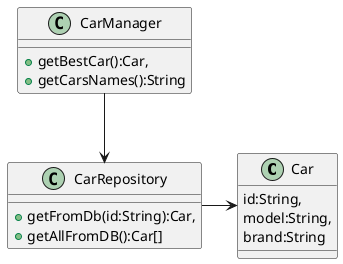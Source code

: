 @startuml

class Car {
    id:String,
    model:String,
    brand:String
}


class CarRepository {
    + getFromDb(id:String):Car,
    + getAllFromDB():Car[]
}

class CarManager {
    + getBestCar():Car,
    + getCarsNames():String
}

CarRepository -right-> Car

CarManager -down-> CarRepository

@enduml